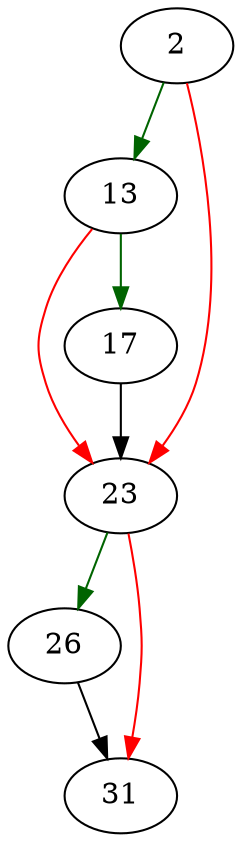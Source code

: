 strict digraph "walLimitSize" {
	// Node definitions.
	2 [entry=true];
	13;
	23;
	17;
	26;
	31;

	// Edge definitions.
	2 -> 13 [
		color=darkgreen
		cond=true
	];
	2 -> 23 [
		color=red
		cond=false
	];
	13 -> 23 [
		color=red
		cond=false
	];
	13 -> 17 [
		color=darkgreen
		cond=true
	];
	23 -> 26 [
		color=darkgreen
		cond=true
	];
	23 -> 31 [
		color=red
		cond=false
	];
	17 -> 23;
	26 -> 31;
}